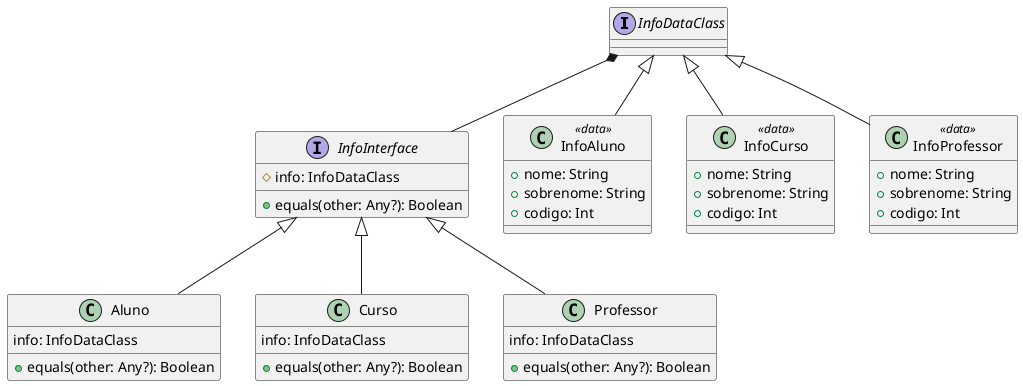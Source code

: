 @startuml


interface InfoDataClass


interface InfoInterface {
    # info: InfoDataClass

    + equals(other: Any?): Boolean
}

InfoDataClass *-- InfoInterface

class InfoAluno <<data>> {
    + nome: String
    + sobrenome: String
    + codigo: Int
}

InfoDataClass <|-- InfoAluno

class Aluno {
    info: InfoDataClass

    + equals(other: Any?): Boolean
}

InfoInterface <|-- Aluno

class InfoCurso <<data>> {
    + nome: String
    + sobrenome: String
    + codigo: Int
}

InfoDataClass <|-- InfoCurso

class Curso {
    info: InfoDataClass

    + equals(other: Any?): Boolean
}

InfoInterface <|-- Curso


class InfoProfessor <<data>> {
    + nome: String
    + sobrenome: String
    + codigo: Int
}

InfoDataClass <|-- InfoProfessor

class Professor {
    info: InfoDataClass

    + equals(other: Any?): Boolean
}

InfoInterface <|-- Professor

@enduml